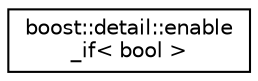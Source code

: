digraph "Graphical Class Hierarchy"
{
  edge [fontname="Helvetica",fontsize="10",labelfontname="Helvetica",labelfontsize="10"];
  node [fontname="Helvetica",fontsize="10",shape=record];
  rankdir="LR";
  Node1 [label="boost::detail::enable\l_if\< bool \>",height=0.2,width=0.4,color="black", fillcolor="white", style="filled",URL="$structboost_1_1detail_1_1enable__if.html"];
}
